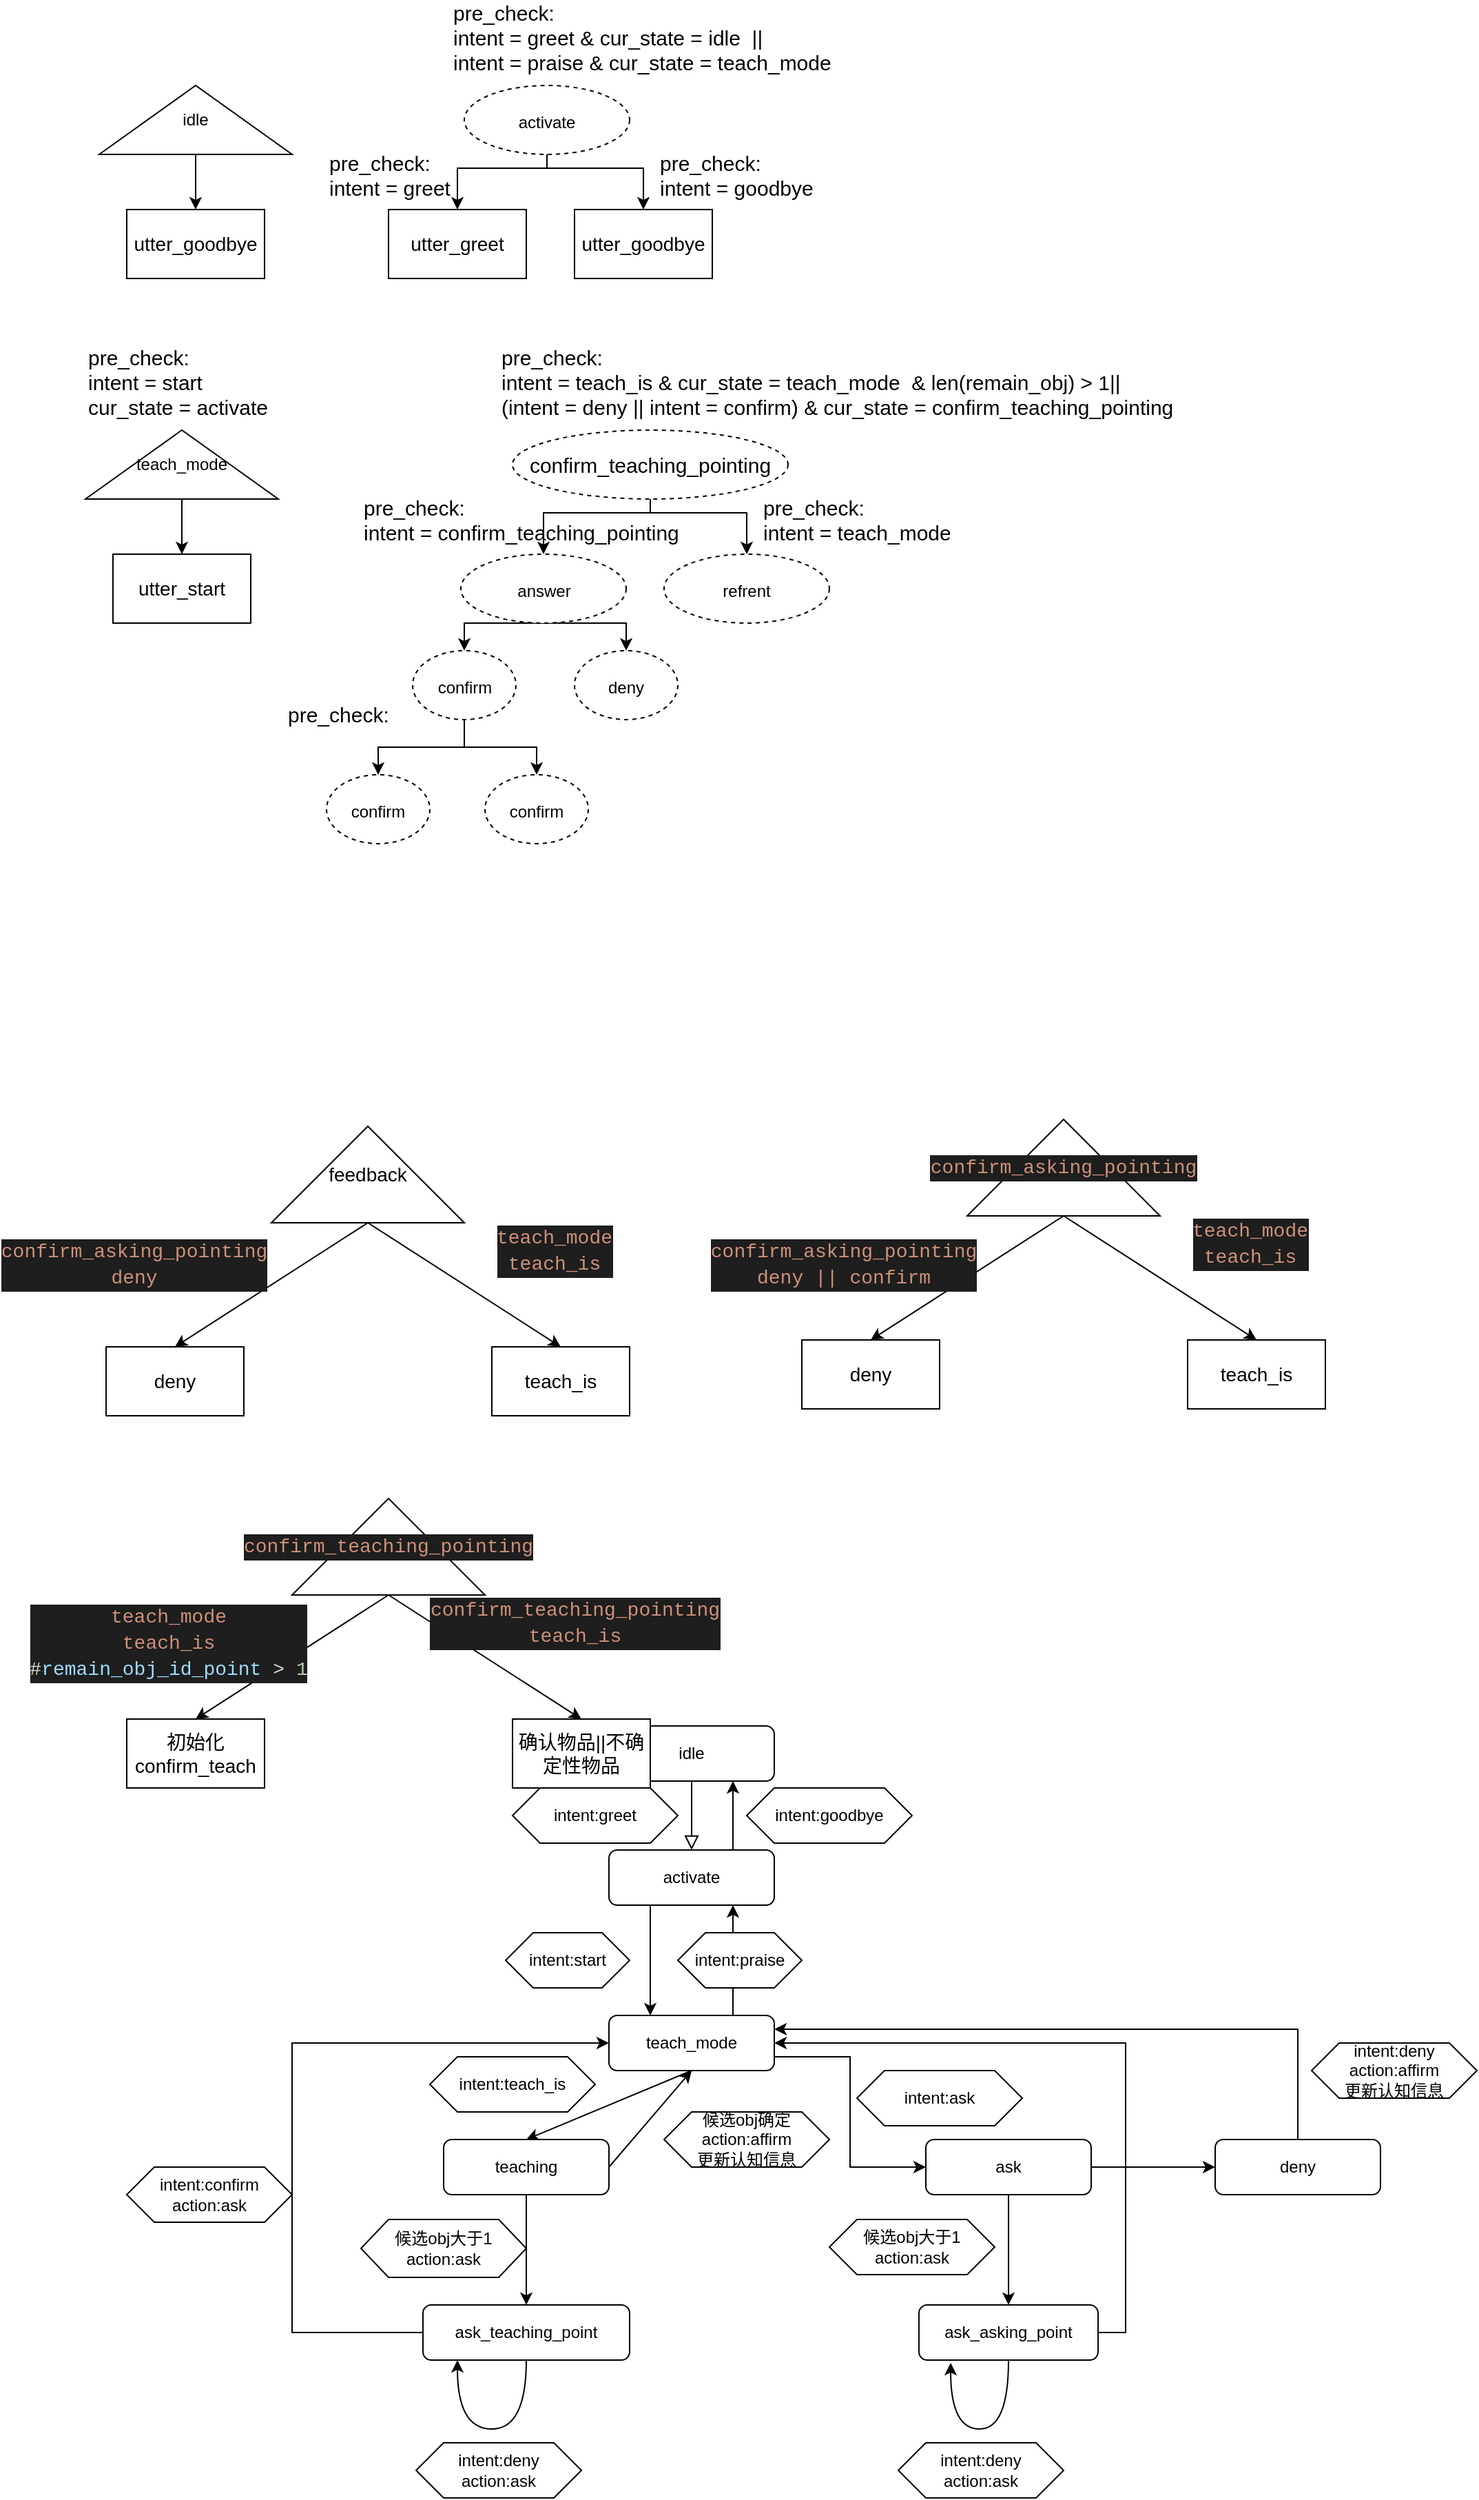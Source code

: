 <mxfile version="17.3.0" type="github">
  <diagram id="D6BylBkNNL8FtkSG672A" name="Page-1">
    <mxGraphModel dx="1610" dy="894" grid="1" gridSize="10" guides="1" tooltips="1" connect="1" arrows="1" fold="1" page="1" pageScale="1" pageWidth="1169" pageHeight="1654" math="0" shadow="0">
      <root>
        <mxCell id="0" />
        <mxCell id="1" parent="0" />
        <mxCell id="P8GiVf-amTZCyg1b9BKk-1" value="" style="rounded=0;html=1;jettySize=auto;orthogonalLoop=1;fontSize=11;endArrow=block;endFill=0;endSize=8;strokeWidth=1;shadow=0;labelBackgroundColor=none;edgeStyle=orthogonalEdgeStyle;entryX=0.5;entryY=0;entryDx=0;entryDy=0;" parent="1" source="P8GiVf-amTZCyg1b9BKk-2" target="P8GiVf-amTZCyg1b9BKk-5" edge="1">
          <mxGeometry relative="1" as="geometry">
            <mxPoint x="500" y="1450" as="targetPoint" />
            <Array as="points">
              <mxPoint x="500" y="1450" />
              <mxPoint x="500" y="1450" />
            </Array>
          </mxGeometry>
        </mxCell>
        <mxCell id="P8GiVf-amTZCyg1b9BKk-2" value="idle" style="rounded=1;whiteSpace=wrap;html=1;fontSize=12;glass=0;strokeWidth=1;shadow=0;" parent="1" vertex="1">
          <mxGeometry x="440" y="1380" width="120" height="40" as="geometry" />
        </mxCell>
        <mxCell id="P8GiVf-amTZCyg1b9BKk-4" style="edgeStyle=orthogonalEdgeStyle;curved=1;rounded=0;orthogonalLoop=1;jettySize=auto;html=1;exitX=0.25;exitY=1;exitDx=0;exitDy=0;entryX=0.25;entryY=0;entryDx=0;entryDy=0;" parent="1" source="P8GiVf-amTZCyg1b9BKk-5" target="P8GiVf-amTZCyg1b9BKk-9" edge="1">
          <mxGeometry relative="1" as="geometry" />
        </mxCell>
        <mxCell id="hw_Zu4aNKHXRsitxXcyl-90" style="edgeStyle=orthogonalEdgeStyle;rounded=0;orthogonalLoop=1;jettySize=auto;html=1;exitX=0.75;exitY=0;exitDx=0;exitDy=0;entryX=0.75;entryY=1;entryDx=0;entryDy=0;" edge="1" parent="1" source="P8GiVf-amTZCyg1b9BKk-5" target="P8GiVf-amTZCyg1b9BKk-2">
          <mxGeometry relative="1" as="geometry" />
        </mxCell>
        <mxCell id="P8GiVf-amTZCyg1b9BKk-5" value="activate" style="rounded=1;whiteSpace=wrap;html=1;fontSize=12;glass=0;strokeWidth=1;shadow=0;" parent="1" vertex="1">
          <mxGeometry x="440" y="1470" width="120" height="40" as="geometry" />
        </mxCell>
        <mxCell id="P8GiVf-amTZCyg1b9BKk-6" style="edgeStyle=none;rounded=0;orthogonalLoop=1;jettySize=auto;html=1;exitX=0.5;exitY=1;exitDx=0;exitDy=0;entryX=0.5;entryY=0;entryDx=0;entryDy=0;" parent="1" source="P8GiVf-amTZCyg1b9BKk-9" target="P8GiVf-amTZCyg1b9BKk-18" edge="1">
          <mxGeometry relative="1" as="geometry" />
        </mxCell>
        <mxCell id="P8GiVf-amTZCyg1b9BKk-7" style="edgeStyle=orthogonalEdgeStyle;rounded=0;orthogonalLoop=1;jettySize=auto;html=1;exitX=1;exitY=0.5;exitDx=0;exitDy=0;entryX=0;entryY=0.5;entryDx=0;entryDy=0;" parent="1" source="P8GiVf-amTZCyg1b9BKk-9" target="P8GiVf-amTZCyg1b9BKk-21" edge="1">
          <mxGeometry relative="1" as="geometry">
            <Array as="points">
              <mxPoint x="560" y="1620" />
              <mxPoint x="615" y="1620" />
              <mxPoint x="615" y="1700" />
            </Array>
          </mxGeometry>
        </mxCell>
        <mxCell id="P8GiVf-amTZCyg1b9BKk-8" style="edgeStyle=orthogonalEdgeStyle;curved=1;rounded=0;orthogonalLoop=1;jettySize=auto;html=1;exitX=0.75;exitY=0;exitDx=0;exitDy=0;entryX=0.75;entryY=1;entryDx=0;entryDy=0;" parent="1" source="P8GiVf-amTZCyg1b9BKk-9" target="P8GiVf-amTZCyg1b9BKk-5" edge="1">
          <mxGeometry relative="1" as="geometry" />
        </mxCell>
        <mxCell id="P8GiVf-amTZCyg1b9BKk-9" value="teach_mode" style="rounded=1;whiteSpace=wrap;html=1;fontSize=12;glass=0;strokeWidth=1;shadow=0;" parent="1" vertex="1">
          <mxGeometry x="440" y="1590" width="120" height="40" as="geometry" />
        </mxCell>
        <mxCell id="P8GiVf-amTZCyg1b9BKk-10" value="&lt;span&gt;intent:greet&lt;/span&gt;" style="shape=hexagon;perimeter=hexagonPerimeter2;whiteSpace=wrap;html=1;fixedSize=1;" parent="1" vertex="1">
          <mxGeometry x="370" y="1425" width="120" height="40" as="geometry" />
        </mxCell>
        <mxCell id="P8GiVf-amTZCyg1b9BKk-14" value="&lt;span&gt;intent:start&lt;/span&gt;" style="shape=hexagon;perimeter=hexagonPerimeter2;whiteSpace=wrap;html=1;fixedSize=1;" parent="1" vertex="1">
          <mxGeometry x="365" y="1530" width="90" height="40" as="geometry" />
        </mxCell>
        <mxCell id="P8GiVf-amTZCyg1b9BKk-16" style="edgeStyle=none;rounded=0;orthogonalLoop=1;jettySize=auto;html=1;exitX=1;exitY=0.5;exitDx=0;exitDy=0;" parent="1" source="P8GiVf-amTZCyg1b9BKk-18" edge="1">
          <mxGeometry relative="1" as="geometry">
            <mxPoint x="500" y="1630" as="targetPoint" />
          </mxGeometry>
        </mxCell>
        <mxCell id="P8GiVf-amTZCyg1b9BKk-17" style="edgeStyle=none;rounded=0;orthogonalLoop=1;jettySize=auto;html=1;exitX=0.5;exitY=1;exitDx=0;exitDy=0;entryX=0.5;entryY=0;entryDx=0;entryDy=0;" parent="1" source="P8GiVf-amTZCyg1b9BKk-18" target="P8GiVf-amTZCyg1b9BKk-25" edge="1">
          <mxGeometry relative="1" as="geometry" />
        </mxCell>
        <mxCell id="P8GiVf-amTZCyg1b9BKk-18" value="teaching" style="rounded=1;whiteSpace=wrap;html=1;fontSize=12;glass=0;strokeWidth=1;shadow=0;" parent="1" vertex="1">
          <mxGeometry x="320" y="1680" width="120" height="40" as="geometry" />
        </mxCell>
        <mxCell id="P8GiVf-amTZCyg1b9BKk-19" style="edgeStyle=orthogonalEdgeStyle;rounded=0;orthogonalLoop=1;jettySize=auto;html=1;exitX=0.5;exitY=1;exitDx=0;exitDy=0;entryX=0.5;entryY=0;entryDx=0;entryDy=0;" parent="1" source="P8GiVf-amTZCyg1b9BKk-21" target="P8GiVf-amTZCyg1b9BKk-32" edge="1">
          <mxGeometry relative="1" as="geometry" />
        </mxCell>
        <mxCell id="P8GiVf-amTZCyg1b9BKk-20" style="edgeStyle=orthogonalEdgeStyle;curved=1;rounded=0;orthogonalLoop=1;jettySize=auto;html=1;exitX=1;exitY=0.5;exitDx=0;exitDy=0;entryX=0;entryY=0.5;entryDx=0;entryDy=0;" parent="1" source="P8GiVf-amTZCyg1b9BKk-21" target="P8GiVf-amTZCyg1b9BKk-35" edge="1">
          <mxGeometry relative="1" as="geometry" />
        </mxCell>
        <mxCell id="P8GiVf-amTZCyg1b9BKk-21" value="ask" style="rounded=1;whiteSpace=wrap;html=1;fontSize=12;glass=0;strokeWidth=1;shadow=0;" parent="1" vertex="1">
          <mxGeometry x="670" y="1680" width="120" height="40" as="geometry" />
        </mxCell>
        <mxCell id="P8GiVf-amTZCyg1b9BKk-22" value="&lt;span&gt;intent:teach_is&lt;/span&gt;" style="shape=hexagon;perimeter=hexagonPerimeter2;whiteSpace=wrap;html=1;fixedSize=1;" parent="1" vertex="1">
          <mxGeometry x="310" y="1620" width="120" height="40" as="geometry" />
        </mxCell>
        <mxCell id="P8GiVf-amTZCyg1b9BKk-23" style="edgeStyle=orthogonalEdgeStyle;rounded=0;orthogonalLoop=1;jettySize=auto;html=1;exitX=0;exitY=0.5;exitDx=0;exitDy=0;entryX=0;entryY=0.5;entryDx=0;entryDy=0;" parent="1" source="P8GiVf-amTZCyg1b9BKk-25" target="P8GiVf-amTZCyg1b9BKk-9" edge="1">
          <mxGeometry relative="1" as="geometry">
            <Array as="points">
              <mxPoint x="210" y="1820" />
              <mxPoint x="210" y="1610" />
            </Array>
          </mxGeometry>
        </mxCell>
        <mxCell id="P8GiVf-amTZCyg1b9BKk-24" style="edgeStyle=orthogonalEdgeStyle;rounded=0;orthogonalLoop=1;jettySize=auto;html=1;exitX=0.5;exitY=1;exitDx=0;exitDy=0;curved=1;" parent="1" source="P8GiVf-amTZCyg1b9BKk-25" target="P8GiVf-amTZCyg1b9BKk-25" edge="1">
          <mxGeometry relative="1" as="geometry">
            <mxPoint x="350" y="1850" as="targetPoint" />
            <Array as="points">
              <mxPoint x="380" y="1890" />
              <mxPoint x="330" y="1890" />
            </Array>
          </mxGeometry>
        </mxCell>
        <mxCell id="P8GiVf-amTZCyg1b9BKk-25" value="ask_teaching_point" style="rounded=1;whiteSpace=wrap;html=1;fontSize=12;glass=0;strokeWidth=1;shadow=0;" parent="1" vertex="1">
          <mxGeometry x="305" y="1800" width="150" height="40" as="geometry" />
        </mxCell>
        <mxCell id="P8GiVf-amTZCyg1b9BKk-26" value="&lt;span&gt;候选obj确定&lt;br&gt;action:affirm&lt;br&gt;更新认知信息&lt;br&gt;&lt;/span&gt;" style="shape=hexagon;perimeter=hexagonPerimeter2;whiteSpace=wrap;html=1;fixedSize=1;" parent="1" vertex="1">
          <mxGeometry x="480" y="1660" width="120" height="40" as="geometry" />
        </mxCell>
        <mxCell id="P8GiVf-amTZCyg1b9BKk-27" value="&lt;span&gt;候选obj大于1&lt;br&gt;action:&lt;/span&gt;ask&lt;span&gt;&lt;br&gt;&lt;/span&gt;" style="shape=hexagon;perimeter=hexagonPerimeter2;whiteSpace=wrap;html=1;fixedSize=1;" parent="1" vertex="1">
          <mxGeometry x="260" y="1738" width="120" height="42" as="geometry" />
        </mxCell>
        <mxCell id="P8GiVf-amTZCyg1b9BKk-28" value="&lt;span&gt;intent:confirm&lt;br&gt;action:ask&lt;br&gt;&lt;/span&gt;" style="shape=hexagon;perimeter=hexagonPerimeter2;whiteSpace=wrap;html=1;fixedSize=1;" parent="1" vertex="1">
          <mxGeometry x="90" y="1700" width="120" height="40" as="geometry" />
        </mxCell>
        <mxCell id="P8GiVf-amTZCyg1b9BKk-29" value="&lt;span&gt;intent:deny&lt;br&gt;action:ask&lt;br&gt;&lt;/span&gt;" style="shape=hexagon;perimeter=hexagonPerimeter2;whiteSpace=wrap;html=1;fixedSize=1;" parent="1" vertex="1">
          <mxGeometry x="300" y="1900" width="120" height="40" as="geometry" />
        </mxCell>
        <mxCell id="P8GiVf-amTZCyg1b9BKk-30" value="&lt;span&gt;intent:ask&lt;br&gt;&lt;/span&gt;" style="shape=hexagon;perimeter=hexagonPerimeter2;whiteSpace=wrap;html=1;fixedSize=1;" parent="1" vertex="1">
          <mxGeometry x="620" y="1630" width="120" height="40" as="geometry" />
        </mxCell>
        <mxCell id="P8GiVf-amTZCyg1b9BKk-31" style="edgeStyle=orthogonalEdgeStyle;rounded=0;orthogonalLoop=1;jettySize=auto;html=1;exitX=1;exitY=0.5;exitDx=0;exitDy=0;entryX=1;entryY=0.5;entryDx=0;entryDy=0;" parent="1" source="P8GiVf-amTZCyg1b9BKk-32" target="P8GiVf-amTZCyg1b9BKk-9" edge="1">
          <mxGeometry relative="1" as="geometry" />
        </mxCell>
        <mxCell id="P8GiVf-amTZCyg1b9BKk-32" value="ask_asking_point" style="rounded=1;whiteSpace=wrap;html=1;fontSize=12;glass=0;strokeWidth=1;shadow=0;" parent="1" vertex="1">
          <mxGeometry x="665" y="1800" width="130" height="40" as="geometry" />
        </mxCell>
        <mxCell id="P8GiVf-amTZCyg1b9BKk-33" value="&lt;span&gt;候选obj大于1&lt;br&gt;action:ask&lt;br&gt;&lt;/span&gt;" style="shape=hexagon;perimeter=hexagonPerimeter2;whiteSpace=wrap;html=1;fixedSize=1;" parent="1" vertex="1">
          <mxGeometry x="600" y="1738" width="120" height="40" as="geometry" />
        </mxCell>
        <mxCell id="P8GiVf-amTZCyg1b9BKk-34" style="edgeStyle=orthogonalEdgeStyle;rounded=0;orthogonalLoop=1;jettySize=auto;html=1;exitX=0.5;exitY=0;exitDx=0;exitDy=0;entryX=1;entryY=0.25;entryDx=0;entryDy=0;" parent="1" source="P8GiVf-amTZCyg1b9BKk-35" target="P8GiVf-amTZCyg1b9BKk-9" edge="1">
          <mxGeometry relative="1" as="geometry">
            <Array as="points">
              <mxPoint x="940" y="1600" />
            </Array>
          </mxGeometry>
        </mxCell>
        <mxCell id="P8GiVf-amTZCyg1b9BKk-35" value="deny" style="rounded=1;whiteSpace=wrap;html=1;fontSize=12;glass=0;strokeWidth=1;shadow=0;" parent="1" vertex="1">
          <mxGeometry x="880" y="1680" width="120" height="40" as="geometry" />
        </mxCell>
        <mxCell id="P8GiVf-amTZCyg1b9BKk-36" style="edgeStyle=orthogonalEdgeStyle;curved=1;rounded=0;orthogonalLoop=1;jettySize=auto;html=1;exitX=0.5;exitY=1;exitDx=0;exitDy=0;entryX=0.177;entryY=1.05;entryDx=0;entryDy=0;entryPerimeter=0;" parent="1" source="P8GiVf-amTZCyg1b9BKk-32" target="P8GiVf-amTZCyg1b9BKk-32" edge="1">
          <mxGeometry relative="1" as="geometry">
            <Array as="points">
              <mxPoint x="730" y="1890" />
              <mxPoint x="688" y="1890" />
            </Array>
          </mxGeometry>
        </mxCell>
        <mxCell id="P8GiVf-amTZCyg1b9BKk-37" value="&lt;span&gt;intent:deny&lt;br&gt;action:ask&lt;br&gt;&lt;/span&gt;" style="shape=hexagon;perimeter=hexagonPerimeter2;whiteSpace=wrap;html=1;fixedSize=1;" parent="1" vertex="1">
          <mxGeometry x="650" y="1900" width="120" height="40" as="geometry" />
        </mxCell>
        <mxCell id="P8GiVf-amTZCyg1b9BKk-38" value="&lt;span&gt;intent:praise&lt;/span&gt;" style="shape=hexagon;perimeter=hexagonPerimeter2;whiteSpace=wrap;html=1;fixedSize=1;" parent="1" vertex="1">
          <mxGeometry x="490" y="1530" width="90" height="40" as="geometry" />
        </mxCell>
        <mxCell id="P8GiVf-amTZCyg1b9BKk-39" value="&lt;span&gt;intent:deny&lt;br&gt;action:affirm&lt;br&gt;更新认知信息&lt;br&gt;&lt;/span&gt;" style="shape=hexagon;perimeter=hexagonPerimeter2;whiteSpace=wrap;html=1;fixedSize=1;" parent="1" vertex="1">
          <mxGeometry x="950" y="1610" width="120" height="40" as="geometry" />
        </mxCell>
        <mxCell id="P8GiVf-amTZCyg1b9BKk-40" value="&lt;font style=&quot;font-size: 14px&quot;&gt;feedback&lt;/font&gt;" style="triangle;whiteSpace=wrap;html=1;direction=north;" parent="1" vertex="1">
          <mxGeometry x="195" y="945" width="140" height="70" as="geometry" />
        </mxCell>
        <mxCell id="P8GiVf-amTZCyg1b9BKk-41" value="" style="endArrow=classic;html=1;rounded=0;fontSize=14;exitX=0;exitY=0.5;exitDx=0;exitDy=0;entryX=0.5;entryY=0;entryDx=0;entryDy=0;" parent="1" source="P8GiVf-amTZCyg1b9BKk-40" target="P8GiVf-amTZCyg1b9BKk-43" edge="1">
          <mxGeometry width="50" height="50" relative="1" as="geometry">
            <mxPoint x="685" y="1105" as="sourcePoint" />
            <mxPoint x="205" y="1075" as="targetPoint" />
          </mxGeometry>
        </mxCell>
        <mxCell id="P8GiVf-amTZCyg1b9BKk-42" value="" style="endArrow=classic;html=1;rounded=0;fontSize=14;exitX=0;exitY=0.5;exitDx=0;exitDy=0;entryX=0.5;entryY=0;entryDx=0;entryDy=0;" parent="1" source="P8GiVf-amTZCyg1b9BKk-40" target="P8GiVf-amTZCyg1b9BKk-44" edge="1">
          <mxGeometry width="50" height="50" relative="1" as="geometry">
            <mxPoint x="275" y="1025" as="sourcePoint" />
            <mxPoint x="315" y="1075" as="targetPoint" />
          </mxGeometry>
        </mxCell>
        <mxCell id="P8GiVf-amTZCyg1b9BKk-43" value="deny" style="rounded=0;whiteSpace=wrap;html=1;fontSize=14;" parent="1" vertex="1">
          <mxGeometry x="75" y="1105" width="100" height="50" as="geometry" />
        </mxCell>
        <mxCell id="P8GiVf-amTZCyg1b9BKk-44" value="teach_is" style="rounded=0;whiteSpace=wrap;html=1;fontSize=14;" parent="1" vertex="1">
          <mxGeometry x="355" y="1105" width="100" height="50" as="geometry" />
        </mxCell>
        <mxCell id="P8GiVf-amTZCyg1b9BKk-45" value="&lt;div style=&quot;color: rgb(212 , 212 , 212) ; background-color: rgb(30 , 30 , 30) ; font-family: &amp;#34;consolas&amp;#34; , &amp;#34;courier new&amp;#34; , monospace ; line-height: 19px&quot;&gt;&lt;span style=&quot;color: #ce9178&quot;&gt;confirm_asking_pointing&lt;/span&gt;&lt;/div&gt;&lt;div style=&quot;color: rgb(212 , 212 , 212) ; background-color: rgb(30 , 30 , 30) ; font-family: &amp;#34;consolas&amp;#34; , &amp;#34;courier new&amp;#34; , monospace ; line-height: 19px&quot;&gt;&lt;span style=&quot;color: #ce9178&quot;&gt;deny&lt;/span&gt;&lt;/div&gt;" style="text;html=1;align=center;verticalAlign=middle;resizable=0;points=[];autosize=1;strokeColor=none;fillColor=none;fontSize=14;" parent="1" vertex="1">
          <mxGeometry y="1025" width="190" height="40" as="geometry" />
        </mxCell>
        <mxCell id="P8GiVf-amTZCyg1b9BKk-46" value="&lt;div style=&quot;color: rgb(212 , 212 , 212) ; background-color: rgb(30 , 30 , 30) ; font-family: &amp;#34;consolas&amp;#34; , &amp;#34;courier new&amp;#34; , monospace ; line-height: 19px&quot;&gt;&lt;span style=&quot;color: #ce9178&quot;&gt;teach_mode&lt;/span&gt;&lt;/div&gt;&lt;div style=&quot;color: rgb(212 , 212 , 212) ; background-color: rgb(30 , 30 , 30) ; font-family: &amp;#34;consolas&amp;#34; , &amp;#34;courier new&amp;#34; , monospace ; line-height: 19px&quot;&gt;&lt;span style=&quot;color: #ce9178&quot;&gt;teach_is&lt;/span&gt;&lt;/div&gt;" style="text;html=1;align=center;verticalAlign=middle;resizable=0;points=[];autosize=1;strokeColor=none;fillColor=none;fontSize=14;" parent="1" vertex="1">
          <mxGeometry x="355" y="1015" width="90" height="40" as="geometry" />
        </mxCell>
        <mxCell id="P8GiVf-amTZCyg1b9BKk-47" value="&lt;div style=&quot;color: rgb(212 , 212 , 212) ; background-color: rgb(30 , 30 , 30) ; font-family: &amp;#34;consolas&amp;#34; , &amp;#34;courier new&amp;#34; , monospace ; font-size: 14px ; line-height: 19px&quot;&gt;&lt;span style=&quot;color: #ce9178&quot;&gt;confirm_asking_pointing&lt;/span&gt;&lt;/div&gt;" style="triangle;whiteSpace=wrap;html=1;direction=north;" parent="1" vertex="1">
          <mxGeometry x="700" y="940" width="140" height="70" as="geometry" />
        </mxCell>
        <mxCell id="P8GiVf-amTZCyg1b9BKk-48" value="" style="endArrow=classic;html=1;rounded=0;fontSize=14;exitX=0;exitY=0.5;exitDx=0;exitDy=0;entryX=0.5;entryY=0;entryDx=0;entryDy=0;" parent="1" source="P8GiVf-amTZCyg1b9BKk-47" target="P8GiVf-amTZCyg1b9BKk-50" edge="1">
          <mxGeometry width="50" height="50" relative="1" as="geometry">
            <mxPoint x="1190" y="1100" as="sourcePoint" />
            <mxPoint x="710" y="1070" as="targetPoint" />
          </mxGeometry>
        </mxCell>
        <mxCell id="P8GiVf-amTZCyg1b9BKk-49" value="" style="endArrow=classic;html=1;rounded=0;fontSize=14;exitX=0;exitY=0.5;exitDx=0;exitDy=0;entryX=0.5;entryY=0;entryDx=0;entryDy=0;" parent="1" source="P8GiVf-amTZCyg1b9BKk-47" target="P8GiVf-amTZCyg1b9BKk-51" edge="1">
          <mxGeometry width="50" height="50" relative="1" as="geometry">
            <mxPoint x="780" y="1020" as="sourcePoint" />
            <mxPoint x="820" y="1070" as="targetPoint" />
          </mxGeometry>
        </mxCell>
        <mxCell id="P8GiVf-amTZCyg1b9BKk-50" value="deny" style="rounded=0;whiteSpace=wrap;html=1;fontSize=14;" parent="1" vertex="1">
          <mxGeometry x="580" y="1100" width="100" height="50" as="geometry" />
        </mxCell>
        <mxCell id="P8GiVf-amTZCyg1b9BKk-51" value="teach_is" style="rounded=0;whiteSpace=wrap;html=1;fontSize=14;" parent="1" vertex="1">
          <mxGeometry x="860" y="1100" width="100" height="50" as="geometry" />
        </mxCell>
        <mxCell id="P8GiVf-amTZCyg1b9BKk-52" value="&lt;div style=&quot;color: rgb(212 , 212 , 212) ; background-color: rgb(30 , 30 , 30) ; font-family: &amp;#34;consolas&amp;#34; , &amp;#34;courier new&amp;#34; , monospace ; line-height: 19px&quot;&gt;&lt;span style=&quot;color: #ce9178&quot;&gt;teach_mode&lt;/span&gt;&lt;/div&gt;&lt;div style=&quot;color: rgb(212 , 212 , 212) ; background-color: rgb(30 , 30 , 30) ; font-family: &amp;#34;consolas&amp;#34; , &amp;#34;courier new&amp;#34; , monospace ; line-height: 19px&quot;&gt;&lt;span style=&quot;color: #ce9178&quot;&gt;teach_is&lt;/span&gt;&lt;/div&gt;" style="text;html=1;align=center;verticalAlign=middle;resizable=0;points=[];autosize=1;strokeColor=none;fillColor=none;fontSize=14;" parent="1" vertex="1">
          <mxGeometry x="860" y="1010" width="90" height="40" as="geometry" />
        </mxCell>
        <mxCell id="P8GiVf-amTZCyg1b9BKk-53" value="&lt;div style=&quot;color: rgb(212 , 212 , 212) ; background-color: rgb(30 , 30 , 30) ; font-family: &amp;#34;consolas&amp;#34; , &amp;#34;courier new&amp;#34; , monospace ; line-height: 19px&quot;&gt;&lt;span style=&quot;color: #ce9178&quot;&gt;confirm_asking_pointing&lt;/span&gt;&lt;/div&gt;&lt;div style=&quot;color: rgb(212 , 212 , 212) ; background-color: rgb(30 , 30 , 30) ; font-family: &amp;#34;consolas&amp;#34; , &amp;#34;courier new&amp;#34; , monospace ; line-height: 19px&quot;&gt;&lt;span style=&quot;color: #ce9178&quot;&gt;deny || confirm&lt;br&gt;&lt;/span&gt;&lt;/div&gt;" style="text;html=1;align=center;verticalAlign=middle;resizable=0;points=[];autosize=1;strokeColor=none;fillColor=none;fontSize=14;" parent="1" vertex="1">
          <mxGeometry x="515" y="1025" width="190" height="40" as="geometry" />
        </mxCell>
        <mxCell id="P8GiVf-amTZCyg1b9BKk-54" value="&lt;div style=&quot;color: rgb(212 , 212 , 212) ; background-color: rgb(30 , 30 , 30) ; font-family: &amp;#34;consolas&amp;#34; , &amp;#34;courier new&amp;#34; , monospace ; font-size: 14px ; line-height: 19px&quot;&gt;&lt;div style=&quot;font-family: &amp;#34;consolas&amp;#34; , &amp;#34;courier new&amp;#34; , monospace ; line-height: 19px&quot;&gt;&lt;span style=&quot;color: #ce9178&quot;&gt;confirm_teaching_pointing&lt;/span&gt;&lt;/div&gt;&lt;/div&gt;" style="triangle;whiteSpace=wrap;html=1;direction=north;" parent="1" vertex="1">
          <mxGeometry x="210" y="1215" width="140" height="70" as="geometry" />
        </mxCell>
        <mxCell id="P8GiVf-amTZCyg1b9BKk-55" value="" style="endArrow=classic;html=1;rounded=0;fontSize=14;exitX=0;exitY=0.5;exitDx=0;exitDy=0;entryX=0.5;entryY=0;entryDx=0;entryDy=0;" parent="1" source="P8GiVf-amTZCyg1b9BKk-54" target="P8GiVf-amTZCyg1b9BKk-57" edge="1">
          <mxGeometry width="50" height="50" relative="1" as="geometry">
            <mxPoint x="700" y="1375" as="sourcePoint" />
            <mxPoint x="220" y="1345" as="targetPoint" />
          </mxGeometry>
        </mxCell>
        <mxCell id="P8GiVf-amTZCyg1b9BKk-56" value="" style="endArrow=classic;html=1;rounded=0;fontSize=14;exitX=0;exitY=0.5;exitDx=0;exitDy=0;entryX=0.5;entryY=0;entryDx=0;entryDy=0;" parent="1" source="P8GiVf-amTZCyg1b9BKk-54" target="P8GiVf-amTZCyg1b9BKk-58" edge="1">
          <mxGeometry width="50" height="50" relative="1" as="geometry">
            <mxPoint x="290" y="1295" as="sourcePoint" />
            <mxPoint x="330" y="1345" as="targetPoint" />
          </mxGeometry>
        </mxCell>
        <mxCell id="P8GiVf-amTZCyg1b9BKk-57" value="初始化confirm_teach" style="rounded=0;whiteSpace=wrap;html=1;fontSize=14;" parent="1" vertex="1">
          <mxGeometry x="90" y="1375" width="100" height="50" as="geometry" />
        </mxCell>
        <mxCell id="P8GiVf-amTZCyg1b9BKk-58" value="确认物品||不确定性物品" style="rounded=0;whiteSpace=wrap;html=1;fontSize=14;" parent="1" vertex="1">
          <mxGeometry x="370" y="1375" width="100" height="50" as="geometry" />
        </mxCell>
        <mxCell id="P8GiVf-amTZCyg1b9BKk-59" value="&lt;div style=&quot;color: rgb(212 , 212 , 212) ; background-color: rgb(30 , 30 , 30) ; font-family: &amp;#34;consolas&amp;#34; , &amp;#34;courier new&amp;#34; , monospace ; line-height: 19px&quot;&gt;&lt;span style=&quot;color: rgb(206 , 145 , 120)&quot;&gt;confirm_teaching_pointing&lt;/span&gt;&lt;br&gt;&lt;/div&gt;&lt;div style=&quot;color: rgb(212 , 212 , 212) ; background-color: rgb(30 , 30 , 30) ; font-family: &amp;#34;consolas&amp;#34; , &amp;#34;courier new&amp;#34; , monospace ; line-height: 19px&quot;&gt;&lt;span style=&quot;color: #ce9178&quot;&gt;teach_is&lt;/span&gt;&lt;/div&gt;" style="text;html=1;align=center;verticalAlign=middle;resizable=0;points=[];autosize=1;strokeColor=none;fillColor=none;fontSize=14;" parent="1" vertex="1">
          <mxGeometry x="310" y="1285" width="210" height="40" as="geometry" />
        </mxCell>
        <mxCell id="P8GiVf-amTZCyg1b9BKk-60" value="&lt;div style=&quot;color: rgb(212 , 212 , 212) ; background-color: rgb(30 , 30 , 30) ; font-family: &amp;#34;consolas&amp;#34; , &amp;#34;courier new&amp;#34; , monospace ; line-height: 19px&quot;&gt;&lt;div style=&quot;font-family: &amp;#34;consolas&amp;#34; , &amp;#34;courier new&amp;#34; , monospace ; line-height: 19px&quot;&gt;&lt;span style=&quot;color: #ce9178&quot;&gt;teach_mode&lt;/span&gt;&lt;/div&gt;&lt;/div&gt;&lt;div style=&quot;color: rgb(212 , 212 , 212) ; background-color: rgb(30 , 30 , 30) ; font-family: &amp;#34;consolas&amp;#34; , &amp;#34;courier new&amp;#34; , monospace ; line-height: 19px&quot;&gt;&lt;div style=&quot;font-family: &amp;#34;consolas&amp;#34; , &amp;#34;courier new&amp;#34; , monospace ; line-height: 19px&quot;&gt;&lt;span style=&quot;color: #ce9178&quot;&gt;teach_is&lt;/span&gt;&lt;/div&gt;&lt;div style=&quot;font-family: &amp;#34;consolas&amp;#34; , &amp;#34;courier new&amp;#34; , monospace ; line-height: 19px&quot;&gt;&lt;div style=&quot;line-height: 19px&quot;&gt;#&lt;span style=&quot;color: #9cdcfe&quot;&gt;remain_obj_id_point&lt;/span&gt; &amp;gt; &lt;span style=&quot;color: #b5cea8&quot;&gt;1&lt;/span&gt;&lt;/div&gt;&lt;/div&gt;&lt;/div&gt;" style="text;html=1;align=center;verticalAlign=middle;resizable=0;points=[];autosize=1;strokeColor=none;fillColor=none;fontSize=14;" parent="1" vertex="1">
          <mxGeometry x="20" y="1290" width="200" height="60" as="geometry" />
        </mxCell>
        <mxCell id="hw_Zu4aNKHXRsitxXcyl-91" value="&lt;span&gt;intent:goodbye&lt;/span&gt;" style="shape=hexagon;perimeter=hexagonPerimeter2;whiteSpace=wrap;html=1;fixedSize=1;" vertex="1" parent="1">
          <mxGeometry x="540" y="1425" width="120" height="40" as="geometry" />
        </mxCell>
        <mxCell id="hw_Zu4aNKHXRsitxXcyl-95" style="edgeStyle=orthogonalEdgeStyle;rounded=0;orthogonalLoop=1;jettySize=auto;html=1;exitX=0;exitY=0.5;exitDx=0;exitDy=0;entryX=0.5;entryY=0;entryDx=0;entryDy=0;" edge="1" parent="1" source="hw_Zu4aNKHXRsitxXcyl-92" target="hw_Zu4aNKHXRsitxXcyl-94">
          <mxGeometry relative="1" as="geometry" />
        </mxCell>
        <mxCell id="hw_Zu4aNKHXRsitxXcyl-92" value="idle" style="triangle;whiteSpace=wrap;html=1;direction=north;" vertex="1" parent="1">
          <mxGeometry x="70" y="190" width="140" height="50" as="geometry" />
        </mxCell>
        <mxCell id="hw_Zu4aNKHXRsitxXcyl-93" value="&lt;font style=&quot;font-size: 15px&quot;&gt;pre_check:&lt;br&gt;intent = start&lt;br&gt;cur_state = activate&lt;/font&gt;" style="text;html=1;align=left;verticalAlign=middle;resizable=0;points=[];autosize=1;strokeColor=none;fillColor=none;" vertex="1" parent="1">
          <mxGeometry x="60" y="380" width="150" height="50" as="geometry" />
        </mxCell>
        <mxCell id="hw_Zu4aNKHXRsitxXcyl-94" value="utter_goodbye" style="rounded=0;whiteSpace=wrap;html=1;fontSize=14;" vertex="1" parent="1">
          <mxGeometry x="90" y="280" width="100" height="50" as="geometry" />
        </mxCell>
        <mxCell id="hw_Zu4aNKHXRsitxXcyl-96" style="edgeStyle=orthogonalEdgeStyle;rounded=0;orthogonalLoop=1;jettySize=auto;html=1;exitX=0;exitY=0.5;exitDx=0;exitDy=0;entryX=0.5;entryY=0;entryDx=0;entryDy=0;" edge="1" parent="1" target="hw_Zu4aNKHXRsitxXcyl-99">
          <mxGeometry relative="1" as="geometry">
            <mxPoint x="395" y="240" as="sourcePoint" />
            <Array as="points">
              <mxPoint x="395" y="250" />
              <mxPoint x="330" y="250" />
            </Array>
          </mxGeometry>
        </mxCell>
        <mxCell id="hw_Zu4aNKHXRsitxXcyl-98" value="&lt;font style=&quot;font-size: 15px&quot;&gt;pre_check:&lt;br&gt;intent = greet &amp;amp; cur_state = idle&amp;nbsp; ||&lt;br&gt;intent = praise &amp;amp; cur_state = teach_mode&lt;br&gt;&lt;/font&gt;" style="text;html=1;align=left;verticalAlign=middle;resizable=0;points=[];autosize=1;strokeColor=none;fillColor=none;" vertex="1" parent="1">
          <mxGeometry x="325" y="130" width="290" height="50" as="geometry" />
        </mxCell>
        <mxCell id="hw_Zu4aNKHXRsitxXcyl-99" value="utter_greet" style="rounded=0;whiteSpace=wrap;html=1;fontSize=14;" vertex="1" parent="1">
          <mxGeometry x="280" y="280" width="100" height="50" as="geometry" />
        </mxCell>
        <mxCell id="hw_Zu4aNKHXRsitxXcyl-111" style="edgeStyle=orthogonalEdgeStyle;rounded=0;orthogonalLoop=1;jettySize=auto;html=1;exitX=0.5;exitY=1;exitDx=0;exitDy=0;entryX=0.5;entryY=0;entryDx=0;entryDy=0;fontSize=15;" edge="1" parent="1" source="hw_Zu4aNKHXRsitxXcyl-108" target="hw_Zu4aNKHXRsitxXcyl-109">
          <mxGeometry relative="1" as="geometry">
            <Array as="points">
              <mxPoint x="395" y="250" />
              <mxPoint x="465" y="250" />
            </Array>
          </mxGeometry>
        </mxCell>
        <mxCell id="hw_Zu4aNKHXRsitxXcyl-108" value="&lt;span style=&quot;font-size: 12px&quot;&gt;activate&lt;/span&gt;" style="ellipse;whiteSpace=wrap;html=1;fontSize=15;dashed=1;" vertex="1" parent="1">
          <mxGeometry x="335" y="190" width="120" height="50" as="geometry" />
        </mxCell>
        <mxCell id="hw_Zu4aNKHXRsitxXcyl-109" value="utter_goodbye" style="rounded=0;whiteSpace=wrap;html=1;fontSize=14;" vertex="1" parent="1">
          <mxGeometry x="415" y="280" width="100" height="50" as="geometry" />
        </mxCell>
        <mxCell id="hw_Zu4aNKHXRsitxXcyl-112" value="&lt;font style=&quot;font-size: 15px&quot;&gt;pre_check:&lt;br&gt;intent = greet&lt;br&gt;&lt;/font&gt;" style="text;html=1;align=left;verticalAlign=middle;resizable=0;points=[];autosize=1;strokeColor=none;fillColor=none;" vertex="1" parent="1">
          <mxGeometry x="235" y="240" width="100" height="30" as="geometry" />
        </mxCell>
        <mxCell id="hw_Zu4aNKHXRsitxXcyl-114" value="&lt;font style=&quot;font-size: 15px&quot;&gt;pre_check:&lt;br&gt;intent = goodbye&lt;br&gt;&lt;/font&gt;" style="text;html=1;align=left;verticalAlign=middle;resizable=0;points=[];autosize=1;strokeColor=none;fillColor=none;" vertex="1" parent="1">
          <mxGeometry x="475" y="240" width="130" height="30" as="geometry" />
        </mxCell>
        <mxCell id="hw_Zu4aNKHXRsitxXcyl-126" style="edgeStyle=orthogonalEdgeStyle;rounded=0;orthogonalLoop=1;jettySize=auto;html=1;exitX=0;exitY=0.5;exitDx=0;exitDy=0;entryX=0.5;entryY=0;entryDx=0;entryDy=0;" edge="1" parent="1" source="hw_Zu4aNKHXRsitxXcyl-127" target="hw_Zu4aNKHXRsitxXcyl-128">
          <mxGeometry relative="1" as="geometry" />
        </mxCell>
        <mxCell id="hw_Zu4aNKHXRsitxXcyl-127" value="teach_mode" style="triangle;whiteSpace=wrap;html=1;direction=north;" vertex="1" parent="1">
          <mxGeometry x="60" y="440" width="140" height="50" as="geometry" />
        </mxCell>
        <mxCell id="hw_Zu4aNKHXRsitxXcyl-128" value="utter_start" style="rounded=0;whiteSpace=wrap;html=1;fontSize=14;" vertex="1" parent="1">
          <mxGeometry x="80" y="530" width="100" height="50" as="geometry" />
        </mxCell>
        <mxCell id="hw_Zu4aNKHXRsitxXcyl-130" value="&lt;font style=&quot;font-size: 15px&quot;&gt;pre_check:&lt;br&gt;intent = teach_is &amp;amp; cur_state = teach_mode&amp;nbsp; &amp;amp; len(remain_obj) &amp;gt; 1||&lt;br&gt;(intent = deny || intent = confirm) &amp;amp; cur_state = confirm_teaching_pointing&lt;br&gt;&lt;/font&gt;" style="text;html=1;align=left;verticalAlign=middle;resizable=0;points=[];autosize=1;strokeColor=none;fillColor=none;" vertex="1" parent="1">
          <mxGeometry x="360" y="380" width="510" height="50" as="geometry" />
        </mxCell>
        <mxCell id="hw_Zu4aNKHXRsitxXcyl-132" style="edgeStyle=orthogonalEdgeStyle;rounded=0;orthogonalLoop=1;jettySize=auto;html=1;exitX=0.5;exitY=1;exitDx=0;exitDy=0;entryX=0.5;entryY=0;entryDx=0;entryDy=0;fontSize=15;" edge="1" parent="1" source="hw_Zu4aNKHXRsitxXcyl-133">
          <mxGeometry relative="1" as="geometry">
            <Array as="points">
              <mxPoint x="470" y="500" />
              <mxPoint x="540" y="500" />
            </Array>
            <mxPoint x="540" y="530" as="targetPoint" />
          </mxGeometry>
        </mxCell>
        <mxCell id="hw_Zu4aNKHXRsitxXcyl-143" style="edgeStyle=orthogonalEdgeStyle;rounded=0;orthogonalLoop=1;jettySize=auto;html=1;exitX=0.5;exitY=1;exitDx=0;exitDy=0;entryX=0.5;entryY=0;entryDx=0;entryDy=0;fontSize=15;fontColor=#000000;" edge="1" parent="1" source="hw_Zu4aNKHXRsitxXcyl-133" target="hw_Zu4aNKHXRsitxXcyl-137">
          <mxGeometry relative="1" as="geometry">
            <Array as="points">
              <mxPoint x="470" y="500" />
              <mxPoint x="393" y="500" />
            </Array>
          </mxGeometry>
        </mxCell>
        <mxCell id="hw_Zu4aNKHXRsitxXcyl-133" value="confirm_teaching_pointing" style="ellipse;whiteSpace=wrap;html=1;fontSize=15;dashed=1;" vertex="1" parent="1">
          <mxGeometry x="370" y="440" width="200" height="50" as="geometry" />
        </mxCell>
        <mxCell id="hw_Zu4aNKHXRsitxXcyl-135" value="&lt;font style=&quot;font-size: 15px&quot;&gt;pre_check:&lt;br&gt;intent = confirm_teaching_pointing&lt;br&gt;&lt;/font&gt;" style="text;html=1;align=left;verticalAlign=middle;resizable=0;points=[];autosize=1;strokeColor=none;fillColor=none;" vertex="1" parent="1">
          <mxGeometry x="260" y="490" width="250" height="30" as="geometry" />
        </mxCell>
        <mxCell id="hw_Zu4aNKHXRsitxXcyl-136" value="&lt;font style=&quot;font-size: 15px&quot;&gt;pre_check:&lt;br&gt;intent = teach_mode&lt;br&gt;&lt;/font&gt;" style="text;html=1;align=left;verticalAlign=middle;resizable=0;points=[];autosize=1;strokeColor=none;fillColor=none;" vertex="1" parent="1">
          <mxGeometry x="550" y="490" width="150" height="30" as="geometry" />
        </mxCell>
        <mxCell id="hw_Zu4aNKHXRsitxXcyl-141" style="edgeStyle=orthogonalEdgeStyle;rounded=0;orthogonalLoop=1;jettySize=auto;html=1;exitX=0.5;exitY=1;exitDx=0;exitDy=0;entryX=0.5;entryY=0;entryDx=0;entryDy=0;fontSize=15;fontColor=#000000;" edge="1" parent="1" source="hw_Zu4aNKHXRsitxXcyl-137" target="hw_Zu4aNKHXRsitxXcyl-139">
          <mxGeometry relative="1" as="geometry">
            <Array as="points">
              <mxPoint x="335.5" y="580" />
            </Array>
          </mxGeometry>
        </mxCell>
        <mxCell id="hw_Zu4aNKHXRsitxXcyl-142" style="edgeStyle=orthogonalEdgeStyle;rounded=0;orthogonalLoop=1;jettySize=auto;html=1;exitX=0.5;exitY=1;exitDx=0;exitDy=0;entryX=0.5;entryY=0;entryDx=0;entryDy=0;fontSize=15;fontColor=#000000;" edge="1" parent="1" source="hw_Zu4aNKHXRsitxXcyl-137" target="hw_Zu4aNKHXRsitxXcyl-140">
          <mxGeometry relative="1" as="geometry">
            <Array as="points">
              <mxPoint x="453" y="580" />
            </Array>
          </mxGeometry>
        </mxCell>
        <mxCell id="hw_Zu4aNKHXRsitxXcyl-137" value="&lt;span style=&quot;font-size: 12px&quot;&gt;answer&lt;/span&gt;" style="ellipse;whiteSpace=wrap;html=1;fontSize=15;dashed=1;" vertex="1" parent="1">
          <mxGeometry x="332.5" y="530" width="120" height="50" as="geometry" />
        </mxCell>
        <mxCell id="hw_Zu4aNKHXRsitxXcyl-138" value="&lt;span style=&quot;font-size: 12px&quot;&gt;refrent&lt;/span&gt;" style="ellipse;whiteSpace=wrap;html=1;fontSize=15;dashed=1;" vertex="1" parent="1">
          <mxGeometry x="480" y="530" width="120" height="50" as="geometry" />
        </mxCell>
        <mxCell id="hw_Zu4aNKHXRsitxXcyl-146" style="edgeStyle=orthogonalEdgeStyle;rounded=0;orthogonalLoop=1;jettySize=auto;html=1;exitX=0.5;exitY=1;exitDx=0;exitDy=0;entryX=0.5;entryY=0;entryDx=0;entryDy=0;fontSize=15;fontColor=#000000;" edge="1" parent="1" source="hw_Zu4aNKHXRsitxXcyl-139" target="hw_Zu4aNKHXRsitxXcyl-144">
          <mxGeometry relative="1" as="geometry" />
        </mxCell>
        <mxCell id="hw_Zu4aNKHXRsitxXcyl-147" style="edgeStyle=orthogonalEdgeStyle;rounded=0;orthogonalLoop=1;jettySize=auto;html=1;exitX=0.5;exitY=1;exitDx=0;exitDy=0;entryX=0.5;entryY=0;entryDx=0;entryDy=0;fontSize=15;fontColor=#000000;" edge="1" parent="1" source="hw_Zu4aNKHXRsitxXcyl-139" target="hw_Zu4aNKHXRsitxXcyl-145">
          <mxGeometry relative="1" as="geometry" />
        </mxCell>
        <mxCell id="hw_Zu4aNKHXRsitxXcyl-139" value="&lt;span style=&quot;font-size: 12px&quot;&gt;confirm&lt;/span&gt;" style="ellipse;whiteSpace=wrap;html=1;fontSize=15;dashed=1;" vertex="1" parent="1">
          <mxGeometry x="297.5" y="600" width="75" height="50" as="geometry" />
        </mxCell>
        <mxCell id="hw_Zu4aNKHXRsitxXcyl-140" value="&lt;span style=&quot;font-size: 12px&quot;&gt;deny&lt;br&gt;&lt;/span&gt;" style="ellipse;whiteSpace=wrap;html=1;fontSize=15;dashed=1;" vertex="1" parent="1">
          <mxGeometry x="415" y="600" width="75" height="50" as="geometry" />
        </mxCell>
        <mxCell id="hw_Zu4aNKHXRsitxXcyl-144" value="&lt;span style=&quot;font-size: 12px&quot;&gt;confirm&lt;/span&gt;" style="ellipse;whiteSpace=wrap;html=1;fontSize=15;dashed=1;" vertex="1" parent="1">
          <mxGeometry x="235" y="690" width="75" height="50" as="geometry" />
        </mxCell>
        <mxCell id="hw_Zu4aNKHXRsitxXcyl-145" value="&lt;span style=&quot;font-size: 12px&quot;&gt;confirm&lt;/span&gt;" style="ellipse;whiteSpace=wrap;html=1;fontSize=15;dashed=1;" vertex="1" parent="1">
          <mxGeometry x="350" y="690" width="75" height="50" as="geometry" />
        </mxCell>
        <mxCell id="hw_Zu4aNKHXRsitxXcyl-148" value="&lt;font style=&quot;font-size: 15px&quot;&gt;pre_check:&lt;br&gt;&lt;br&gt;&lt;/font&gt;" style="text;html=1;align=left;verticalAlign=middle;resizable=0;points=[];autosize=1;strokeColor=none;fillColor=none;" vertex="1" parent="1">
          <mxGeometry x="205" y="640" width="90" height="30" as="geometry" />
        </mxCell>
      </root>
    </mxGraphModel>
  </diagram>
</mxfile>
